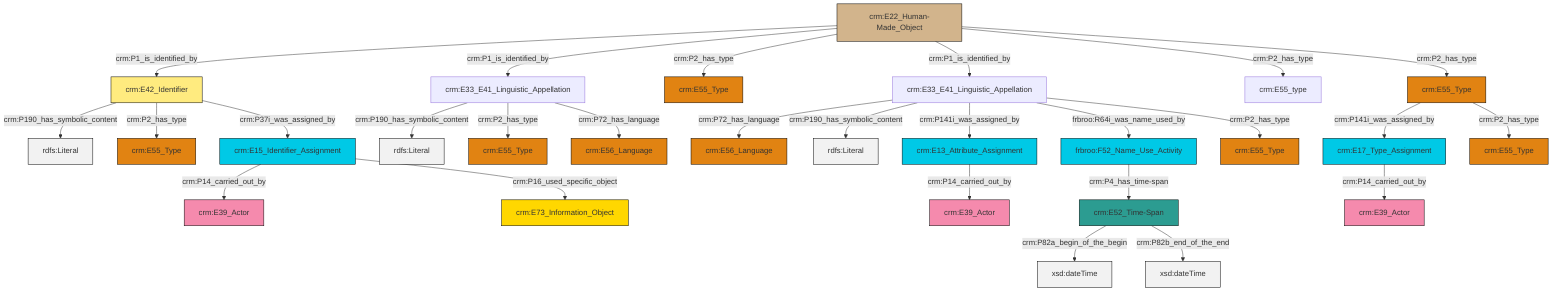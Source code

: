 graph TD
classDef Literal fill:#f2f2f2,stroke:#000000;
classDef CRM_Entity fill:#FFFFFF,stroke:#000000;
classDef Temporal_Entity fill:#00C9E6, stroke:#000000;
classDef Type fill:#E18312, stroke:#000000;
classDef Time-Span fill:#2C9C91, stroke:#000000;
classDef Appellation fill:#FFEB7F, stroke:#000000;
classDef Place fill:#008836, stroke:#000000;
classDef Persistent_Item fill:#B266B2, stroke:#000000;
classDef Conceptual_Object fill:#FFD700, stroke:#000000;
classDef Physical_Thing fill:#D2B48C, stroke:#000000;
classDef Actor fill:#f58aad, stroke:#000000;
classDef PC_Classes fill:#4ce600, stroke:#000000;
classDef Multi fill:#cccccc,stroke:#000000;

2["frbroo:F52_Name_Use_Activity"]:::Temporal_Entity -->|crm:P4_has_time-span| 3["crm:E52_Time-Span"]:::Time-Span
4["crm:E17_Type_Assignment"]:::Temporal_Entity -->|crm:P14_carried_out_by| 5["crm:E39_Actor"]:::Actor
8["crm:E33_E41_Linguistic_Appellation"]:::Default -->|crm:P72_has_language| 9["crm:E56_Language"]:::Type
10["crm:E22_Human-Made_Object"]:::Physical_Thing -->|crm:P1_is_identified_by| 11["crm:E42_Identifier"]:::Appellation
10["crm:E22_Human-Made_Object"]:::Physical_Thing -->|crm:P1_is_identified_by| 0["crm:E33_E41_Linguistic_Appellation"]:::Default
10["crm:E22_Human-Made_Object"]:::Physical_Thing -->|crm:P2_has_type| 14["crm:E55_Type"]:::Type
3["crm:E52_Time-Span"]:::Time-Span -->|crm:P82a_begin_of_the_begin| 15[xsd:dateTime]:::Literal
10["crm:E22_Human-Made_Object"]:::Physical_Thing -->|crm:P1_is_identified_by| 8["crm:E33_E41_Linguistic_Appellation"]:::Default
3["crm:E52_Time-Span"]:::Time-Span -->|crm:P82b_end_of_the_end| 22[xsd:dateTime]:::Literal
8["crm:E33_E41_Linguistic_Appellation"]:::Default -->|crm:P190_has_symbolic_content| 23[rdfs:Literal]:::Literal
0["crm:E33_E41_Linguistic_Appellation"]:::Default -->|crm:P190_has_symbolic_content| 26[rdfs:Literal]:::Literal
8["crm:E33_E41_Linguistic_Appellation"]:::Default -->|crm:P141i_was_assigned_by| 6["crm:E13_Attribute_Assignment"]:::Temporal_Entity
11["crm:E42_Identifier"]:::Appellation -->|crm:P190_has_symbolic_content| 32[rdfs:Literal]:::Literal
11["crm:E42_Identifier"]:::Appellation -->|crm:P2_has_type| 33["crm:E55_Type"]:::Type
0["crm:E33_E41_Linguistic_Appellation"]:::Default -->|crm:P2_has_type| 20["crm:E55_Type"]:::Type
11["crm:E42_Identifier"]:::Appellation -->|crm:P37i_was_assigned_by| 34["crm:E15_Identifier_Assignment"]:::Temporal_Entity
36["crm:E55_Type"]:::Type -->|crm:P141i_was_assigned_by| 4["crm:E17_Type_Assignment"]:::Temporal_Entity
10["crm:E22_Human-Made_Object"]:::Physical_Thing -->|crm:P2_has_type| 39["crm:E55_type"]:::Default
8["crm:E33_E41_Linguistic_Appellation"]:::Default -->|frbroo:R64i_was_name_used_by| 2["frbroo:F52_Name_Use_Activity"]:::Temporal_Entity
8["crm:E33_E41_Linguistic_Appellation"]:::Default -->|crm:P2_has_type| 41["crm:E55_Type"]:::Type
10["crm:E22_Human-Made_Object"]:::Physical_Thing -->|crm:P2_has_type| 36["crm:E55_Type"]:::Type
34["crm:E15_Identifier_Assignment"]:::Temporal_Entity -->|crm:P14_carried_out_by| 44["crm:E39_Actor"]:::Actor
6["crm:E13_Attribute_Assignment"]:::Temporal_Entity -->|crm:P14_carried_out_by| 30["crm:E39_Actor"]:::Actor
0["crm:E33_E41_Linguistic_Appellation"]:::Default -->|crm:P72_has_language| 24["crm:E56_Language"]:::Type
36["crm:E55_Type"]:::Type -->|crm:P2_has_type| 46["crm:E55_Type"]:::Type
34["crm:E15_Identifier_Assignment"]:::Temporal_Entity -->|crm:P16_used_specific_object| 16["crm:E73_Information_Object"]:::Conceptual_Object